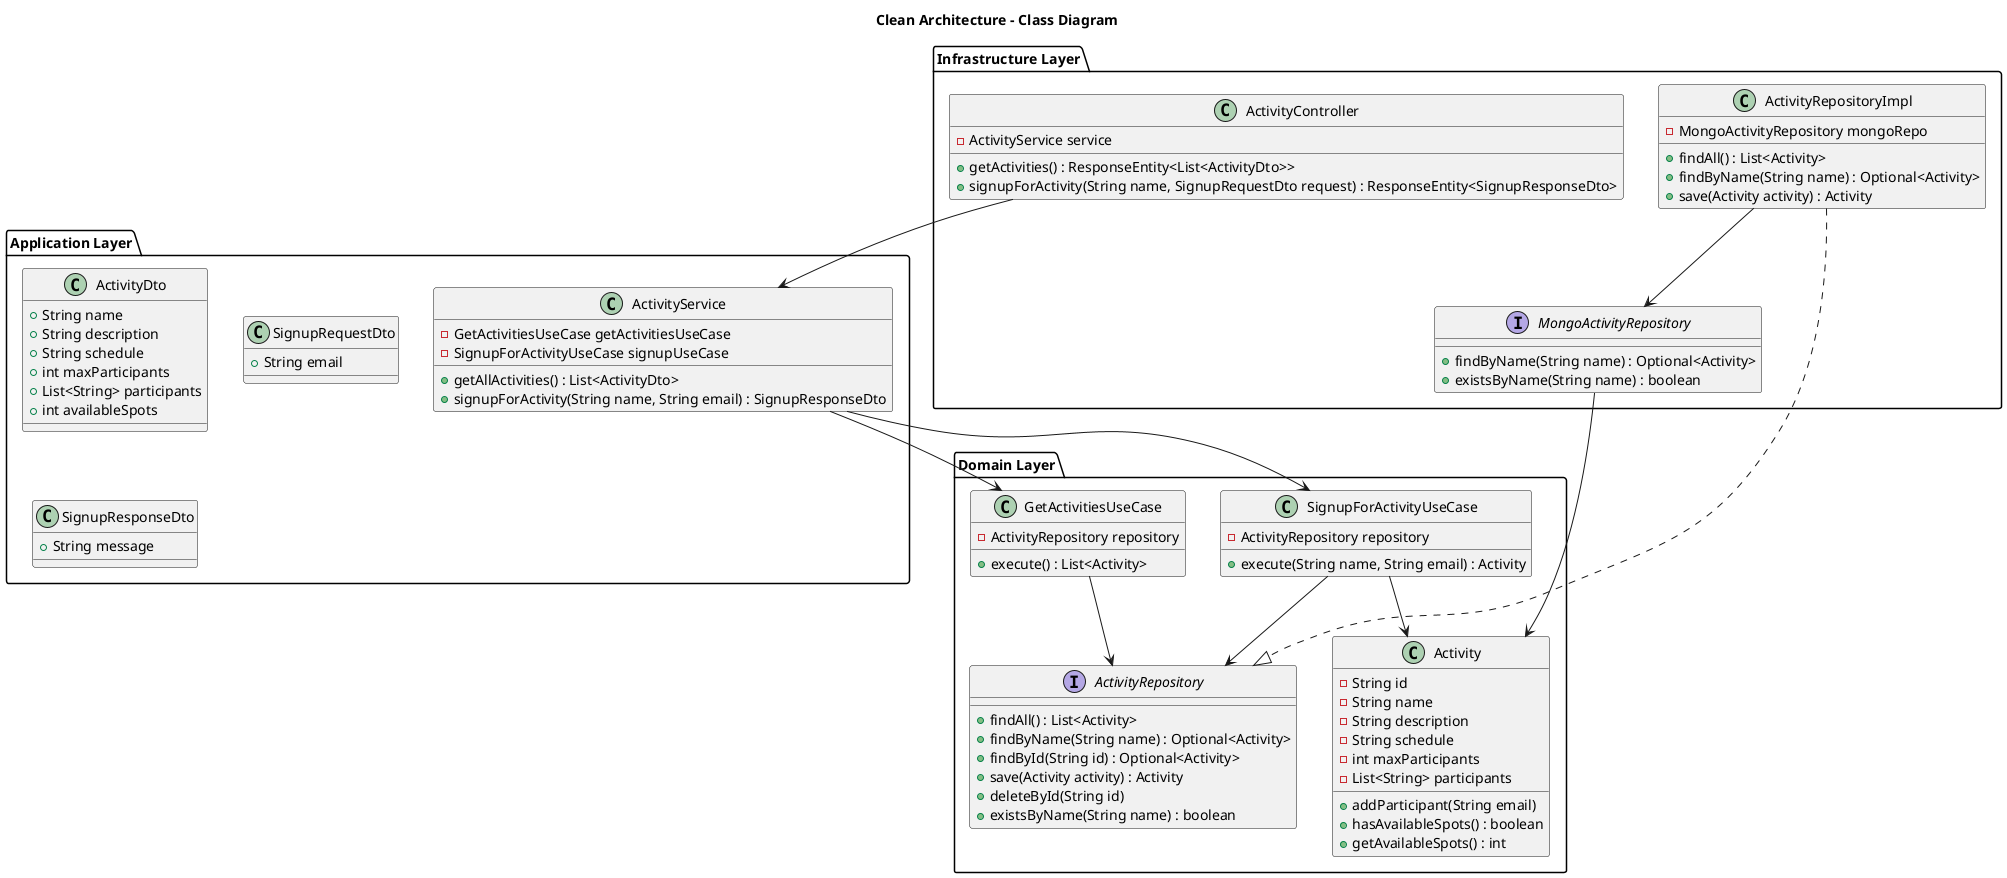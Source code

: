@startuml class-diagram
title Clean Architecture - Class Diagram

package "Domain Layer" {
    class Activity {
        -String id
        -String name
        -String description
        -String schedule
        -int maxParticipants
        -List<String> participants
        +addParticipant(String email)
        +hasAvailableSpots() : boolean
        +getAvailableSpots() : int
    }
    
    interface ActivityRepository {
        +findAll() : List<Activity>
        +findByName(String name) : Optional<Activity>
        +findById(String id) : Optional<Activity>
        +save(Activity activity) : Activity
        +deleteById(String id)
        +existsByName(String name) : boolean
    }
    
    class GetActivitiesUseCase {
        -ActivityRepository repository
        +execute() : List<Activity>
    }
    
    class SignupForActivityUseCase {
        -ActivityRepository repository
        +execute(String name, String email) : Activity
    }
}

package "Application Layer" {
    class ActivityService {
        -GetActivitiesUseCase getActivitiesUseCase
        -SignupForActivityUseCase signupUseCase
        +getAllActivities() : List<ActivityDto>
        +signupForActivity(String name, String email) : SignupResponseDto
    }
    
    class ActivityDto {
        +String name
        +String description
        +String schedule
        +int maxParticipants
        +List<String> participants
        +int availableSpots
    }
    
    class SignupRequestDto {
        +String email
    }
    
    class SignupResponseDto {
        +String message
    }
}

package "Infrastructure Layer" {
    class ActivityController {
        -ActivityService service
        +getActivities() : ResponseEntity<List<ActivityDto>>
        +signupForActivity(String name, SignupRequestDto request) : ResponseEntity<SignupResponseDto>
    }
    
    class ActivityRepositoryImpl {
        -MongoActivityRepository mongoRepo
        +findAll() : List<Activity>
        +findByName(String name) : Optional<Activity>
        +save(Activity activity) : Activity
    }
    
    interface MongoActivityRepository {
        +findByName(String name) : Optional<Activity>
        +existsByName(String name) : boolean
    }
}

' Relationships
GetActivitiesUseCase --> ActivityRepository
SignupForActivityUseCase --> ActivityRepository
SignupForActivityUseCase --> Activity
ActivityService --> GetActivitiesUseCase
ActivityService --> SignupForActivityUseCase
ActivityController --> ActivityService
ActivityRepositoryImpl ..|> ActivityRepository
ActivityRepositoryImpl --> MongoActivityRepository
MongoActivityRepository --> Activity

@enduml